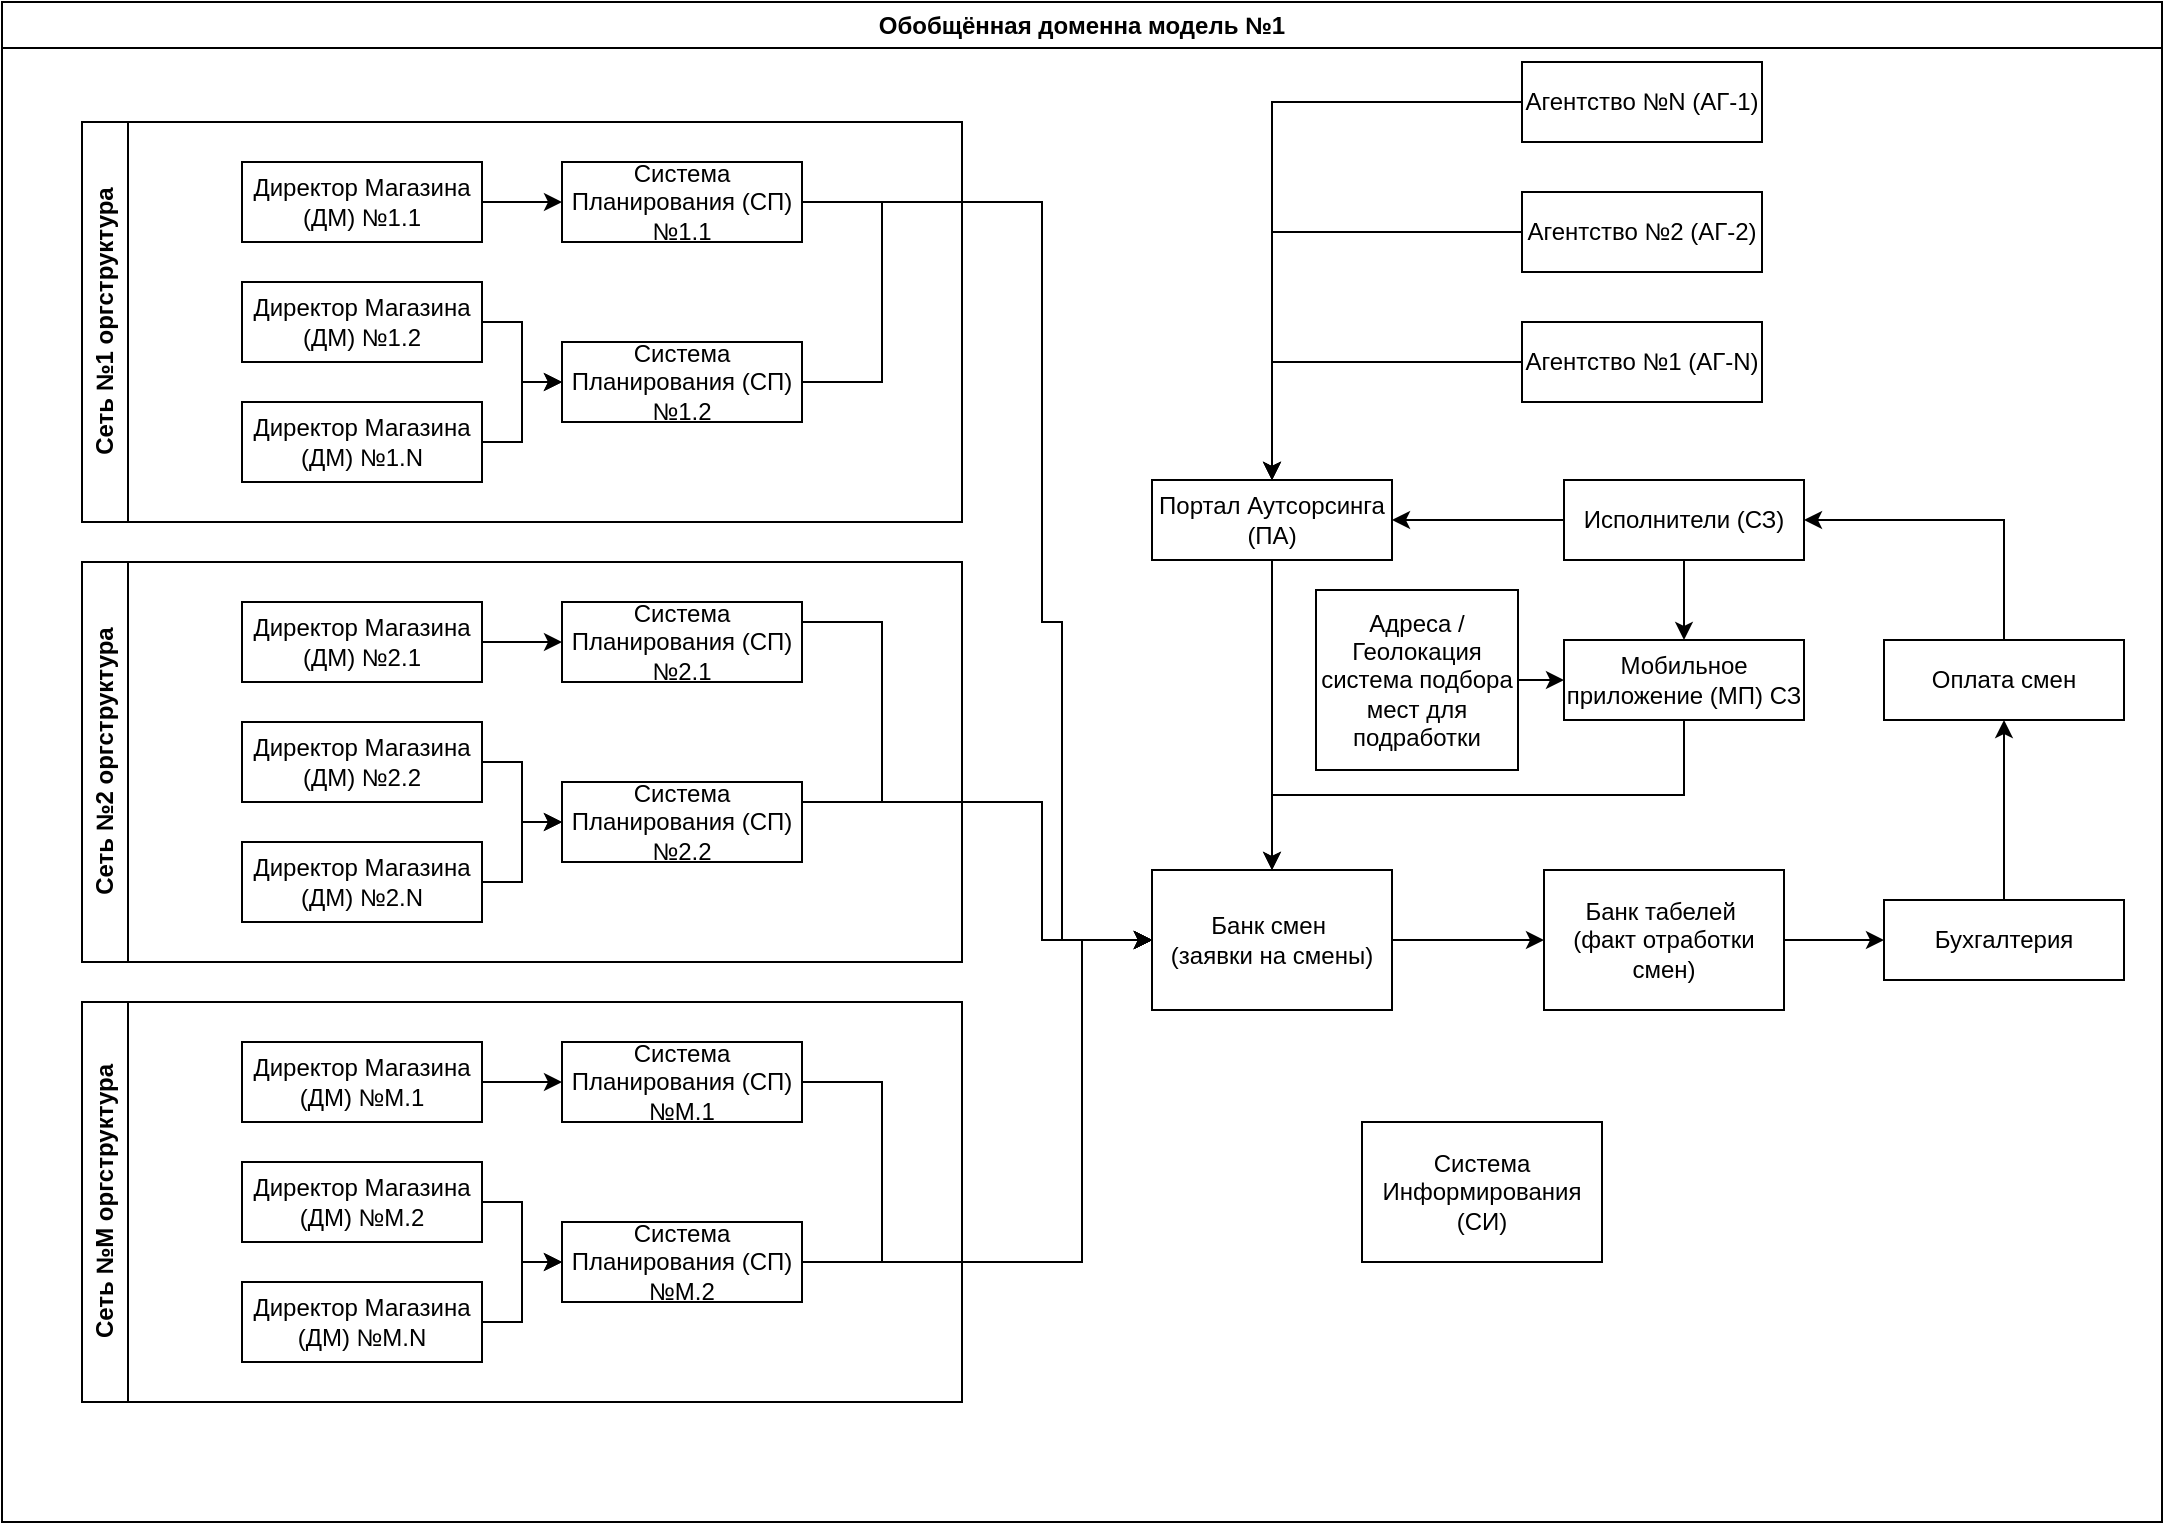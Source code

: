 <mxfile version="23.0.2" type="device">
  <diagram id="R2lEEEUBdFMjLlhIrx00" name="Page-1">
    <mxGraphModel dx="1290" dy="717" grid="1" gridSize="10" guides="1" tooltips="1" connect="1" arrows="1" fold="1" page="1" pageScale="1" pageWidth="1169" pageHeight="827" math="0" shadow="0" extFonts="Permanent Marker^https://fonts.googleapis.com/css?family=Permanent+Marker">
      <root>
        <mxCell id="0" />
        <mxCell id="1" parent="0" />
        <mxCell id="UTMJsMPESid8Jv--px6_-1" value="Обобщённая доменна модель №1" style="swimlane;whiteSpace=wrap;html=1;" parent="1" vertex="1">
          <mxGeometry x="40" y="40" width="1080" height="760" as="geometry" />
        </mxCell>
        <mxCell id="UTMJsMPESid8Jv--px6_-2" value="Банк смен&amp;nbsp;&lt;br&gt;(заявки на смены)" style="rounded=0;whiteSpace=wrap;html=1;" parent="UTMJsMPESid8Jv--px6_-1" vertex="1">
          <mxGeometry x="575" y="434" width="120" height="70" as="geometry" />
        </mxCell>
        <mxCell id="UTMJsMPESid8Jv--px6_-41" value="" style="edgeStyle=orthogonalEdgeStyle;rounded=0;orthogonalLoop=1;jettySize=auto;html=1;entryX=0.5;entryY=0;entryDx=0;entryDy=0;exitX=0.5;exitY=1;exitDx=0;exitDy=0;" parent="UTMJsMPESid8Jv--px6_-1" source="UTMJsMPESid8Jv--px6_-4" target="UTMJsMPESid8Jv--px6_-19" edge="1">
          <mxGeometry relative="1" as="geometry">
            <mxPoint x="801" y="259" as="targetPoint" />
            <Array as="points" />
          </mxGeometry>
        </mxCell>
        <mxCell id="UTMJsMPESid8Jv--px6_-42" value="" style="edgeStyle=orthogonalEdgeStyle;rounded=0;orthogonalLoop=1;jettySize=auto;html=1;entryX=1;entryY=0.5;entryDx=0;entryDy=0;exitX=0;exitY=0.5;exitDx=0;exitDy=0;" parent="UTMJsMPESid8Jv--px6_-1" source="UTMJsMPESid8Jv--px6_-4" target="UTMJsMPESid8Jv--px6_-20" edge="1">
          <mxGeometry relative="1" as="geometry">
            <mxPoint x="1081" y="259" as="targetPoint" />
            <Array as="points">
              <mxPoint x="751" y="259" />
              <mxPoint x="751" y="259" />
            </Array>
          </mxGeometry>
        </mxCell>
        <mxCell id="UTMJsMPESid8Jv--px6_-4" value="Исполнители (СЗ)" style="rounded=0;whiteSpace=wrap;html=1;" parent="UTMJsMPESid8Jv--px6_-1" vertex="1">
          <mxGeometry x="781" y="239" width="120" height="40" as="geometry" />
        </mxCell>
        <mxCell id="UTMJsMPESid8Jv--px6_-19" value="Мобильное приложение (МП) СЗ" style="rounded=0;whiteSpace=wrap;html=1;" parent="UTMJsMPESid8Jv--px6_-1" vertex="1">
          <mxGeometry x="781" y="319" width="120" height="40" as="geometry" />
        </mxCell>
        <mxCell id="UTMJsMPESid8Jv--px6_-20" value="Портал Аутсорсинга (ПА)" style="rounded=0;whiteSpace=wrap;html=1;" parent="UTMJsMPESid8Jv--px6_-1" vertex="1">
          <mxGeometry x="575" y="239" width="120" height="40" as="geometry" />
        </mxCell>
        <mxCell id="UTMJsMPESid8Jv--px6_-22" value="Сеть №1 оргструктура" style="swimlane;horizontal=0;whiteSpace=wrap;html=1;" parent="UTMJsMPESid8Jv--px6_-1" vertex="1">
          <mxGeometry x="40" y="60" width="440" height="200" as="geometry">
            <mxRectangle x="40" y="60" width="40" height="80" as="alternateBounds" />
          </mxGeometry>
        </mxCell>
        <mxCell id="UTMJsMPESid8Jv--px6_-31" value="" style="edgeStyle=orthogonalEdgeStyle;rounded=0;orthogonalLoop=1;jettySize=auto;html=1;" parent="UTMJsMPESid8Jv--px6_-22" source="UTMJsMPESid8Jv--px6_-3" target="UTMJsMPESid8Jv--px6_-9" edge="1">
          <mxGeometry relative="1" as="geometry" />
        </mxCell>
        <mxCell id="UTMJsMPESid8Jv--px6_-3" value="Директор Магазина (ДМ) №1.1" style="rounded=0;whiteSpace=wrap;html=1;" parent="UTMJsMPESid8Jv--px6_-22" vertex="1">
          <mxGeometry x="80" y="20" width="120" height="40" as="geometry" />
        </mxCell>
        <mxCell id="UTMJsMPESid8Jv--px6_-32" value="" style="edgeStyle=orthogonalEdgeStyle;rounded=0;orthogonalLoop=1;jettySize=auto;html=1;" parent="UTMJsMPESid8Jv--px6_-22" source="UTMJsMPESid8Jv--px6_-7" target="UTMJsMPESid8Jv--px6_-10" edge="1">
          <mxGeometry relative="1" as="geometry" />
        </mxCell>
        <mxCell id="UTMJsMPESid8Jv--px6_-7" value="Директор Магазина (ДМ)&amp;nbsp;№1.2" style="rounded=0;whiteSpace=wrap;html=1;" parent="UTMJsMPESid8Jv--px6_-22" vertex="1">
          <mxGeometry x="80" y="80" width="120" height="40" as="geometry" />
        </mxCell>
        <mxCell id="UTMJsMPESid8Jv--px6_-33" value="" style="edgeStyle=orthogonalEdgeStyle;rounded=0;orthogonalLoop=1;jettySize=auto;html=1;" parent="UTMJsMPESid8Jv--px6_-22" source="UTMJsMPESid8Jv--px6_-8" target="UTMJsMPESid8Jv--px6_-10" edge="1">
          <mxGeometry relative="1" as="geometry" />
        </mxCell>
        <mxCell id="UTMJsMPESid8Jv--px6_-8" value="Директор Магазина (ДМ)&amp;nbsp;№1.N" style="rounded=0;whiteSpace=wrap;html=1;" parent="UTMJsMPESid8Jv--px6_-22" vertex="1">
          <mxGeometry x="80" y="140" width="120" height="40" as="geometry" />
        </mxCell>
        <mxCell id="UTMJsMPESid8Jv--px6_-10" value="Система Планирования (СП) №1.2" style="rounded=0;whiteSpace=wrap;html=1;" parent="UTMJsMPESid8Jv--px6_-22" vertex="1">
          <mxGeometry x="240" y="110" width="120" height="40" as="geometry" />
        </mxCell>
        <mxCell id="UTMJsMPESid8Jv--px6_-9" value="Система Планирования (СП) №1.1" style="rounded=0;whiteSpace=wrap;html=1;" parent="UTMJsMPESid8Jv--px6_-22" vertex="1">
          <mxGeometry x="240" y="20" width="120" height="40" as="geometry" />
        </mxCell>
        <mxCell id="UTMJsMPESid8Jv--px6_-23" value="Сеть №2 оргструктура" style="swimlane;horizontal=0;whiteSpace=wrap;html=1;" parent="UTMJsMPESid8Jv--px6_-1" vertex="1">
          <mxGeometry x="40" y="280" width="440" height="200" as="geometry">
            <mxRectangle x="40" y="320" width="40" height="80" as="alternateBounds" />
          </mxGeometry>
        </mxCell>
        <mxCell id="UTMJsMPESid8Jv--px6_-34" value="" style="edgeStyle=orthogonalEdgeStyle;rounded=0;orthogonalLoop=1;jettySize=auto;html=1;" parent="UTMJsMPESid8Jv--px6_-23" source="UTMJsMPESid8Jv--px6_-24" target="UTMJsMPESid8Jv--px6_-28" edge="1">
          <mxGeometry relative="1" as="geometry" />
        </mxCell>
        <mxCell id="UTMJsMPESid8Jv--px6_-24" value="Директор Магазина (ДМ)&amp;nbsp;№2.1" style="rounded=0;whiteSpace=wrap;html=1;" parent="UTMJsMPESid8Jv--px6_-23" vertex="1">
          <mxGeometry x="80" y="20" width="120" height="40" as="geometry" />
        </mxCell>
        <mxCell id="UTMJsMPESid8Jv--px6_-35" value="" style="edgeStyle=orthogonalEdgeStyle;rounded=0;orthogonalLoop=1;jettySize=auto;html=1;" parent="UTMJsMPESid8Jv--px6_-23" source="UTMJsMPESid8Jv--px6_-25" target="UTMJsMPESid8Jv--px6_-27" edge="1">
          <mxGeometry relative="1" as="geometry" />
        </mxCell>
        <mxCell id="UTMJsMPESid8Jv--px6_-25" value="Директор Магазина (ДМ)&amp;nbsp;№2.2" style="rounded=0;whiteSpace=wrap;html=1;" parent="UTMJsMPESid8Jv--px6_-23" vertex="1">
          <mxGeometry x="80" y="80" width="120" height="40" as="geometry" />
        </mxCell>
        <mxCell id="UTMJsMPESid8Jv--px6_-36" value="" style="edgeStyle=orthogonalEdgeStyle;rounded=0;orthogonalLoop=1;jettySize=auto;html=1;" parent="UTMJsMPESid8Jv--px6_-23" source="UTMJsMPESid8Jv--px6_-26" target="UTMJsMPESid8Jv--px6_-27" edge="1">
          <mxGeometry relative="1" as="geometry" />
        </mxCell>
        <mxCell id="UTMJsMPESid8Jv--px6_-26" value="Директор Магазина (ДМ)&amp;nbsp;№2.N" style="rounded=0;whiteSpace=wrap;html=1;" parent="UTMJsMPESid8Jv--px6_-23" vertex="1">
          <mxGeometry x="80" y="140" width="120" height="40" as="geometry" />
        </mxCell>
        <mxCell id="UTMJsMPESid8Jv--px6_-27" value="Система Планирования (СП) №2.2" style="rounded=0;whiteSpace=wrap;html=1;" parent="UTMJsMPESid8Jv--px6_-23" vertex="1">
          <mxGeometry x="240" y="110" width="120" height="40" as="geometry" />
        </mxCell>
        <mxCell id="UTMJsMPESid8Jv--px6_-28" value="Система Планирования (СП) №2.1" style="rounded=0;whiteSpace=wrap;html=1;" parent="UTMJsMPESid8Jv--px6_-23" vertex="1">
          <mxGeometry x="240" y="20" width="120" height="40" as="geometry" />
        </mxCell>
        <mxCell id="UTMJsMPESid8Jv--px6_-37" value="" style="endArrow=classic;html=1;rounded=0;exitX=1;exitY=0.5;exitDx=0;exitDy=0;entryX=0;entryY=0.5;entryDx=0;entryDy=0;edgeStyle=orthogonalEdgeStyle;" parent="UTMJsMPESid8Jv--px6_-1" source="UTMJsMPESid8Jv--px6_-9" target="UTMJsMPESid8Jv--px6_-2" edge="1">
          <mxGeometry width="50" height="50" relative="1" as="geometry">
            <mxPoint x="640" y="130" as="sourcePoint" />
            <mxPoint x="690" y="80" as="targetPoint" />
            <Array as="points">
              <mxPoint x="520" y="100" />
              <mxPoint x="520" y="310" />
              <mxPoint x="530" y="310" />
              <mxPoint x="530" y="469" />
            </Array>
          </mxGeometry>
        </mxCell>
        <mxCell id="UTMJsMPESid8Jv--px6_-38" value="" style="endArrow=classic;html=1;rounded=0;exitX=1;exitY=0.5;exitDx=0;exitDy=0;entryX=0;entryY=0.5;entryDx=0;entryDy=0;edgeStyle=orthogonalEdgeStyle;" parent="UTMJsMPESid8Jv--px6_-1" source="UTMJsMPESid8Jv--px6_-10" target="UTMJsMPESid8Jv--px6_-2" edge="1">
          <mxGeometry width="50" height="50" relative="1" as="geometry">
            <mxPoint x="640" y="130" as="sourcePoint" />
            <mxPoint x="690" y="80" as="targetPoint" />
            <Array as="points">
              <mxPoint x="440" y="190" />
              <mxPoint x="440" y="100" />
              <mxPoint x="520" y="100" />
              <mxPoint x="520" y="310" />
              <mxPoint x="530" y="310" />
              <mxPoint x="530" y="469" />
            </Array>
          </mxGeometry>
        </mxCell>
        <mxCell id="UTMJsMPESid8Jv--px6_-39" value="" style="endArrow=classic;html=1;rounded=0;edgeStyle=orthogonalEdgeStyle;exitX=1;exitY=0.5;exitDx=0;exitDy=0;entryX=0;entryY=0.5;entryDx=0;entryDy=0;" parent="UTMJsMPESid8Jv--px6_-1" source="UTMJsMPESid8Jv--px6_-28" target="UTMJsMPESid8Jv--px6_-2" edge="1">
          <mxGeometry width="50" height="50" relative="1" as="geometry">
            <mxPoint x="640" y="130" as="sourcePoint" />
            <mxPoint x="690" y="80" as="targetPoint" />
            <Array as="points">
              <mxPoint x="400" y="310" />
              <mxPoint x="440" y="310" />
              <mxPoint x="440" y="400" />
              <mxPoint x="520" y="400" />
              <mxPoint x="520" y="469" />
            </Array>
          </mxGeometry>
        </mxCell>
        <mxCell id="UTMJsMPESid8Jv--px6_-40" value="" style="endArrow=classic;html=1;rounded=0;edgeStyle=orthogonalEdgeStyle;exitX=1;exitY=0.5;exitDx=0;exitDy=0;entryX=0;entryY=0.5;entryDx=0;entryDy=0;" parent="UTMJsMPESid8Jv--px6_-1" source="UTMJsMPESid8Jv--px6_-27" target="UTMJsMPESid8Jv--px6_-2" edge="1">
          <mxGeometry width="50" height="50" relative="1" as="geometry">
            <mxPoint x="640" y="130" as="sourcePoint" />
            <mxPoint x="690" y="80" as="targetPoint" />
            <Array as="points">
              <mxPoint x="400" y="400" />
              <mxPoint x="520" y="400" />
              <mxPoint x="520" y="469" />
            </Array>
          </mxGeometry>
        </mxCell>
        <mxCell id="UTMJsMPESid8Jv--px6_-43" value="" style="endArrow=classic;html=1;rounded=0;edgeStyle=orthogonalEdgeStyle;exitX=0.5;exitY=1;exitDx=0;exitDy=0;entryX=0.5;entryY=0;entryDx=0;entryDy=0;" parent="UTMJsMPESid8Jv--px6_-1" source="UTMJsMPESid8Jv--px6_-19" target="UTMJsMPESid8Jv--px6_-2" edge="1">
          <mxGeometry width="50" height="50" relative="1" as="geometry">
            <mxPoint x="681" y="289" as="sourcePoint" />
            <mxPoint x="731" y="239" as="targetPoint" />
          </mxGeometry>
        </mxCell>
        <mxCell id="UTMJsMPESid8Jv--px6_-44" value="" style="endArrow=classic;html=1;rounded=0;edgeStyle=orthogonalEdgeStyle;exitX=0.5;exitY=1;exitDx=0;exitDy=0;entryX=0.5;entryY=0;entryDx=0;entryDy=0;" parent="UTMJsMPESid8Jv--px6_-1" source="UTMJsMPESid8Jv--px6_-20" target="UTMJsMPESid8Jv--px6_-2" edge="1">
          <mxGeometry width="50" height="50" relative="1" as="geometry">
            <mxPoint x="681" y="289" as="sourcePoint" />
            <mxPoint x="731" y="239" as="targetPoint" />
          </mxGeometry>
        </mxCell>
        <mxCell id="UTMJsMPESid8Jv--px6_-51" value="" style="edgeStyle=orthogonalEdgeStyle;rounded=0;orthogonalLoop=1;jettySize=auto;html=1;entryX=1;entryY=0.5;entryDx=0;entryDy=0;exitX=0.5;exitY=0;exitDx=0;exitDy=0;" parent="UTMJsMPESid8Jv--px6_-1" source="UTMJsMPESid8Jv--px6_-52" target="UTMJsMPESid8Jv--px6_-4" edge="1">
          <mxGeometry relative="1" as="geometry">
            <mxPoint x="981" y="369" as="targetPoint" />
            <Array as="points">
              <mxPoint x="1001" y="259" />
            </Array>
          </mxGeometry>
        </mxCell>
        <mxCell id="UTMJsMPESid8Jv--px6_-53" value="" style="edgeStyle=orthogonalEdgeStyle;rounded=0;orthogonalLoop=1;jettySize=auto;html=1;" parent="UTMJsMPESid8Jv--px6_-1" source="UTMJsMPESid8Jv--px6_-45" target="UTMJsMPESid8Jv--px6_-52" edge="1">
          <mxGeometry relative="1" as="geometry" />
        </mxCell>
        <mxCell id="UTMJsMPESid8Jv--px6_-45" value="Бухгалтерия" style="rounded=0;whiteSpace=wrap;html=1;" parent="UTMJsMPESid8Jv--px6_-1" vertex="1">
          <mxGeometry x="941" y="449" width="120" height="40" as="geometry" />
        </mxCell>
        <mxCell id="UTMJsMPESid8Jv--px6_-50" value="" style="edgeStyle=orthogonalEdgeStyle;rounded=0;orthogonalLoop=1;jettySize=auto;html=1;" parent="UTMJsMPESid8Jv--px6_-1" source="UTMJsMPESid8Jv--px6_-48" target="UTMJsMPESid8Jv--px6_-45" edge="1">
          <mxGeometry relative="1" as="geometry" />
        </mxCell>
        <mxCell id="UTMJsMPESid8Jv--px6_-48" value="Банк табелей&amp;nbsp;&lt;br&gt;(факт отработки смен)" style="rounded=0;whiteSpace=wrap;html=1;" parent="UTMJsMPESid8Jv--px6_-1" vertex="1">
          <mxGeometry x="771" y="434" width="120" height="70" as="geometry" />
        </mxCell>
        <mxCell id="UTMJsMPESid8Jv--px6_-49" value="" style="edgeStyle=orthogonalEdgeStyle;rounded=0;orthogonalLoop=1;jettySize=auto;html=1;" parent="UTMJsMPESid8Jv--px6_-1" source="UTMJsMPESid8Jv--px6_-2" target="UTMJsMPESid8Jv--px6_-48" edge="1">
          <mxGeometry relative="1" as="geometry" />
        </mxCell>
        <mxCell id="UTMJsMPESid8Jv--px6_-52" value="Оплата смен" style="whiteSpace=wrap;html=1;rounded=0;" parent="UTMJsMPESid8Jv--px6_-1" vertex="1">
          <mxGeometry x="941" y="319" width="120" height="40" as="geometry" />
        </mxCell>
        <mxCell id="UTMJsMPESid8Jv--px6_-54" value="Сеть №M оргструктура" style="swimlane;horizontal=0;whiteSpace=wrap;html=1;" parent="UTMJsMPESid8Jv--px6_-1" vertex="1">
          <mxGeometry x="40" y="500" width="440" height="200" as="geometry">
            <mxRectangle x="40" y="320" width="40" height="80" as="alternateBounds" />
          </mxGeometry>
        </mxCell>
        <mxCell id="UTMJsMPESid8Jv--px6_-55" value="" style="edgeStyle=orthogonalEdgeStyle;rounded=0;orthogonalLoop=1;jettySize=auto;html=1;" parent="UTMJsMPESid8Jv--px6_-54" source="UTMJsMPESid8Jv--px6_-56" target="UTMJsMPESid8Jv--px6_-62" edge="1">
          <mxGeometry relative="1" as="geometry" />
        </mxCell>
        <mxCell id="UTMJsMPESid8Jv--px6_-56" value="Директор Магазина (ДМ)&amp;nbsp;№M.1" style="rounded=0;whiteSpace=wrap;html=1;" parent="UTMJsMPESid8Jv--px6_-54" vertex="1">
          <mxGeometry x="80" y="20" width="120" height="40" as="geometry" />
        </mxCell>
        <mxCell id="UTMJsMPESid8Jv--px6_-57" value="" style="edgeStyle=orthogonalEdgeStyle;rounded=0;orthogonalLoop=1;jettySize=auto;html=1;" parent="UTMJsMPESid8Jv--px6_-54" source="UTMJsMPESid8Jv--px6_-58" target="UTMJsMPESid8Jv--px6_-61" edge="1">
          <mxGeometry relative="1" as="geometry" />
        </mxCell>
        <mxCell id="UTMJsMPESid8Jv--px6_-58" value="Директор Магазина (ДМ)&amp;nbsp;№M.2" style="rounded=0;whiteSpace=wrap;html=1;" parent="UTMJsMPESid8Jv--px6_-54" vertex="1">
          <mxGeometry x="80" y="80" width="120" height="40" as="geometry" />
        </mxCell>
        <mxCell id="UTMJsMPESid8Jv--px6_-59" value="" style="edgeStyle=orthogonalEdgeStyle;rounded=0;orthogonalLoop=1;jettySize=auto;html=1;" parent="UTMJsMPESid8Jv--px6_-54" source="UTMJsMPESid8Jv--px6_-60" target="UTMJsMPESid8Jv--px6_-61" edge="1">
          <mxGeometry relative="1" as="geometry" />
        </mxCell>
        <mxCell id="UTMJsMPESid8Jv--px6_-60" value="Директор Магазина (ДМ)&amp;nbsp;№M.N" style="rounded=0;whiteSpace=wrap;html=1;" parent="UTMJsMPESid8Jv--px6_-54" vertex="1">
          <mxGeometry x="80" y="140" width="120" height="40" as="geometry" />
        </mxCell>
        <mxCell id="UTMJsMPESid8Jv--px6_-61" value="Система Планирования (СП) №M.2" style="rounded=0;whiteSpace=wrap;html=1;" parent="UTMJsMPESid8Jv--px6_-54" vertex="1">
          <mxGeometry x="240" y="110" width="120" height="40" as="geometry" />
        </mxCell>
        <mxCell id="UTMJsMPESid8Jv--px6_-62" value="Система Планирования (СП) №M.1" style="rounded=0;whiteSpace=wrap;html=1;" parent="UTMJsMPESid8Jv--px6_-54" vertex="1">
          <mxGeometry x="240" y="20" width="120" height="40" as="geometry" />
        </mxCell>
        <mxCell id="UTMJsMPESid8Jv--px6_-63" value="" style="endArrow=classic;html=1;rounded=0;edgeStyle=orthogonalEdgeStyle;exitX=1;exitY=0.5;exitDx=0;exitDy=0;entryX=0;entryY=0.5;entryDx=0;entryDy=0;" parent="UTMJsMPESid8Jv--px6_-1" source="UTMJsMPESid8Jv--px6_-61" target="UTMJsMPESid8Jv--px6_-2" edge="1">
          <mxGeometry width="50" height="50" relative="1" as="geometry">
            <mxPoint x="630" y="570" as="sourcePoint" />
            <mxPoint x="680" y="520" as="targetPoint" />
            <Array as="points">
              <mxPoint x="540" y="630" />
              <mxPoint x="540" y="469" />
            </Array>
          </mxGeometry>
        </mxCell>
        <mxCell id="UTMJsMPESid8Jv--px6_-64" value="" style="endArrow=classic;html=1;rounded=0;edgeStyle=orthogonalEdgeStyle;exitX=1;exitY=0.5;exitDx=0;exitDy=0;entryX=0;entryY=0.5;entryDx=0;entryDy=0;" parent="UTMJsMPESid8Jv--px6_-1" source="UTMJsMPESid8Jv--px6_-62" target="UTMJsMPESid8Jv--px6_-2" edge="1">
          <mxGeometry width="50" height="50" relative="1" as="geometry">
            <mxPoint x="640" y="580" as="sourcePoint" />
            <mxPoint x="690" y="530" as="targetPoint" />
            <Array as="points">
              <mxPoint x="440" y="540" />
              <mxPoint x="440" y="630" />
              <mxPoint x="540" y="630" />
              <mxPoint x="540" y="469" />
            </Array>
          </mxGeometry>
        </mxCell>
        <mxCell id="UTMJsMPESid8Jv--px6_-99" value="Агентство №1 (АГ-N)" style="rounded=0;whiteSpace=wrap;html=1;" parent="UTMJsMPESid8Jv--px6_-1" vertex="1">
          <mxGeometry x="760" y="160" width="120" height="40" as="geometry" />
        </mxCell>
        <mxCell id="UTMJsMPESid8Jv--px6_-100" value="" style="edgeStyle=orthogonalEdgeStyle;rounded=0;orthogonalLoop=1;jettySize=auto;html=1;exitX=0;exitY=0.5;exitDx=0;exitDy=0;" parent="UTMJsMPESid8Jv--px6_-1" source="UTMJsMPESid8Jv--px6_-99" target="UTMJsMPESid8Jv--px6_-20" edge="1">
          <mxGeometry relative="1" as="geometry" />
        </mxCell>
        <mxCell id="FOl4t9y0xNrXWwEux3hD-1" value="" style="edgeStyle=orthogonalEdgeStyle;rounded=0;orthogonalLoop=1;jettySize=auto;html=1;" edge="1" parent="UTMJsMPESid8Jv--px6_-1" source="UTMJsMPESid8Jv--px6_-65" target="UTMJsMPESid8Jv--px6_-19">
          <mxGeometry relative="1" as="geometry" />
        </mxCell>
        <mxCell id="UTMJsMPESid8Jv--px6_-65" value="Адреса / Геолокация&lt;br&gt;система подбора мест для подработки" style="rounded=0;whiteSpace=wrap;html=1;" parent="UTMJsMPESid8Jv--px6_-1" vertex="1">
          <mxGeometry x="657" y="294" width="101" height="90" as="geometry" />
        </mxCell>
        <mxCell id="UTMJsMPESid8Jv--px6_-67" value="Система Информирования (СИ)" style="rounded=0;whiteSpace=wrap;html=1;" parent="UTMJsMPESid8Jv--px6_-1" vertex="1">
          <mxGeometry x="680" y="560" width="120" height="70" as="geometry" />
        </mxCell>
        <mxCell id="UTMJsMPESid8Jv--px6_-101" value="Агентство №2 (АГ-2)" style="rounded=0;whiteSpace=wrap;html=1;" parent="UTMJsMPESid8Jv--px6_-1" vertex="1">
          <mxGeometry x="760" y="95" width="120" height="40" as="geometry" />
        </mxCell>
        <mxCell id="UTMJsMPESid8Jv--px6_-103" value="Агентство №N (АГ-1)" style="rounded=0;whiteSpace=wrap;html=1;" parent="UTMJsMPESid8Jv--px6_-1" vertex="1">
          <mxGeometry x="760" y="30" width="120" height="40" as="geometry" />
        </mxCell>
        <mxCell id="UTMJsMPESid8Jv--px6_-105" value="" style="endArrow=classic;html=1;rounded=0;exitX=0;exitY=0.5;exitDx=0;exitDy=0;entryX=0.5;entryY=0;entryDx=0;entryDy=0;edgeStyle=orthogonalEdgeStyle;" parent="UTMJsMPESid8Jv--px6_-1" source="UTMJsMPESid8Jv--px6_-101" target="UTMJsMPESid8Jv--px6_-20" edge="1">
          <mxGeometry width="50" height="50" relative="1" as="geometry">
            <mxPoint x="580" y="130" as="sourcePoint" />
            <mxPoint x="630" y="80" as="targetPoint" />
          </mxGeometry>
        </mxCell>
        <mxCell id="UTMJsMPESid8Jv--px6_-106" value="" style="endArrow=classic;html=1;rounded=0;exitX=0;exitY=0.5;exitDx=0;exitDy=0;entryX=0.5;entryY=0;entryDx=0;entryDy=0;edgeStyle=orthogonalEdgeStyle;" parent="UTMJsMPESid8Jv--px6_-1" source="UTMJsMPESid8Jv--px6_-103" target="UTMJsMPESid8Jv--px6_-20" edge="1">
          <mxGeometry width="50" height="50" relative="1" as="geometry">
            <mxPoint x="770" y="130" as="sourcePoint" />
            <mxPoint x="671" y="249" as="targetPoint" />
          </mxGeometry>
        </mxCell>
      </root>
    </mxGraphModel>
  </diagram>
</mxfile>
